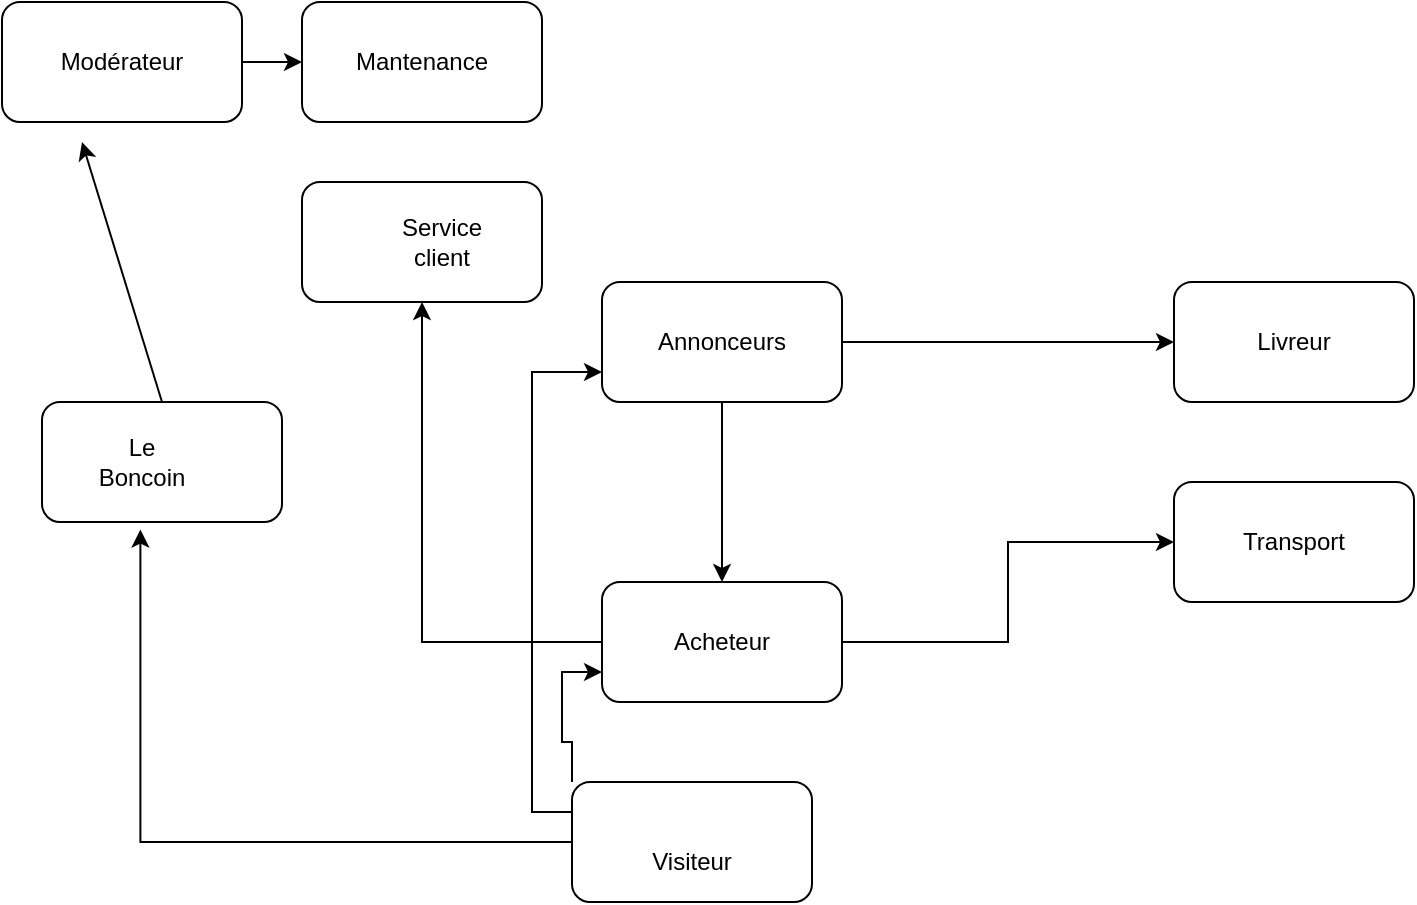<mxfile version="13.6.9" type="github">
  <diagram id="FIaRUXPig98ccB-cgBz1" name="Page-1">
    <mxGraphModel dx="1038" dy="580" grid="1" gridSize="10" guides="1" tooltips="1" connect="1" arrows="1" fold="1" page="1" pageScale="1" pageWidth="850" pageHeight="1400" math="0" shadow="0">
      <root>
        <mxCell id="0" />
        <mxCell id="1" parent="0" />
        <mxCell id="pIoSxr6iSQayTTjgHiG2-1" value="" style="rounded=1;whiteSpace=wrap;html=1;" vertex="1" parent="1">
          <mxGeometry x="100" y="240" width="120" height="60" as="geometry" />
        </mxCell>
        <mxCell id="pIoSxr6iSQayTTjgHiG2-2" value="" style="rounded=1;whiteSpace=wrap;html=1;" vertex="1" parent="1">
          <mxGeometry x="666" y="180" width="120" height="60" as="geometry" />
        </mxCell>
        <mxCell id="pIoSxr6iSQayTTjgHiG2-24" style="edgeStyle=orthogonalEdgeStyle;rounded=0;orthogonalLoop=1;jettySize=auto;html=1;exitX=0.5;exitY=1;exitDx=0;exitDy=0;" edge="1" parent="1" source="pIoSxr6iSQayTTjgHiG2-3" target="pIoSxr6iSQayTTjgHiG2-4">
          <mxGeometry relative="1" as="geometry" />
        </mxCell>
        <mxCell id="pIoSxr6iSQayTTjgHiG2-28" style="edgeStyle=orthogonalEdgeStyle;rounded=0;orthogonalLoop=1;jettySize=auto;html=1;exitX=1;exitY=0.5;exitDx=0;exitDy=0;entryX=0;entryY=0.5;entryDx=0;entryDy=0;" edge="1" parent="1" source="pIoSxr6iSQayTTjgHiG2-3" target="pIoSxr6iSQayTTjgHiG2-2">
          <mxGeometry relative="1" as="geometry" />
        </mxCell>
        <mxCell id="pIoSxr6iSQayTTjgHiG2-3" value="" style="rounded=1;whiteSpace=wrap;html=1;" vertex="1" parent="1">
          <mxGeometry x="380" y="180" width="120" height="60" as="geometry" />
        </mxCell>
        <mxCell id="pIoSxr6iSQayTTjgHiG2-23" style="edgeStyle=orthogonalEdgeStyle;rounded=0;orthogonalLoop=1;jettySize=auto;html=1;exitX=0;exitY=0.5;exitDx=0;exitDy=0;entryX=0.5;entryY=1;entryDx=0;entryDy=0;" edge="1" parent="1" source="pIoSxr6iSQayTTjgHiG2-4" target="pIoSxr6iSQayTTjgHiG2-17">
          <mxGeometry relative="1" as="geometry" />
        </mxCell>
        <mxCell id="pIoSxr6iSQayTTjgHiG2-29" style="edgeStyle=orthogonalEdgeStyle;rounded=0;orthogonalLoop=1;jettySize=auto;html=1;exitX=1;exitY=0.5;exitDx=0;exitDy=0;entryX=0;entryY=0.5;entryDx=0;entryDy=0;" edge="1" parent="1" source="pIoSxr6iSQayTTjgHiG2-4" target="pIoSxr6iSQayTTjgHiG2-6">
          <mxGeometry relative="1" as="geometry" />
        </mxCell>
        <mxCell id="pIoSxr6iSQayTTjgHiG2-4" value="" style="rounded=1;whiteSpace=wrap;html=1;" vertex="1" parent="1">
          <mxGeometry x="380" y="330" width="120" height="60" as="geometry" />
        </mxCell>
        <mxCell id="pIoSxr6iSQayTTjgHiG2-22" style="edgeStyle=orthogonalEdgeStyle;rounded=0;orthogonalLoop=1;jettySize=auto;html=1;exitX=1;exitY=0.5;exitDx=0;exitDy=0;entryX=0;entryY=0.5;entryDx=0;entryDy=0;" edge="1" parent="1" source="pIoSxr6iSQayTTjgHiG2-5" target="pIoSxr6iSQayTTjgHiG2-16">
          <mxGeometry relative="1" as="geometry" />
        </mxCell>
        <mxCell id="pIoSxr6iSQayTTjgHiG2-5" value="" style="rounded=1;whiteSpace=wrap;html=1;" vertex="1" parent="1">
          <mxGeometry x="80" y="40" width="120" height="60" as="geometry" />
        </mxCell>
        <mxCell id="pIoSxr6iSQayTTjgHiG2-6" value="" style="rounded=1;whiteSpace=wrap;html=1;" vertex="1" parent="1">
          <mxGeometry x="666" y="280" width="120" height="60" as="geometry" />
        </mxCell>
        <mxCell id="pIoSxr6iSQayTTjgHiG2-7" value="Le Boncoin&lt;br&gt;" style="text;html=1;strokeColor=none;fillColor=none;align=center;verticalAlign=middle;whiteSpace=wrap;rounded=0;" vertex="1" parent="1">
          <mxGeometry x="130" y="260" width="40" height="20" as="geometry" />
        </mxCell>
        <mxCell id="pIoSxr6iSQayTTjgHiG2-8" value="Livreur" style="text;html=1;strokeColor=none;fillColor=none;align=center;verticalAlign=middle;whiteSpace=wrap;rounded=0;" vertex="1" parent="1">
          <mxGeometry x="706" y="200" width="40" height="20" as="geometry" />
        </mxCell>
        <mxCell id="pIoSxr6iSQayTTjgHiG2-9" value="Annonceurs" style="text;html=1;strokeColor=none;fillColor=none;align=center;verticalAlign=middle;whiteSpace=wrap;rounded=0;" vertex="1" parent="1">
          <mxGeometry x="420" y="200" width="40" height="20" as="geometry" />
        </mxCell>
        <mxCell id="pIoSxr6iSQayTTjgHiG2-10" value="Acheteur" style="text;html=1;strokeColor=none;fillColor=none;align=center;verticalAlign=middle;whiteSpace=wrap;rounded=0;" vertex="1" parent="1">
          <mxGeometry x="420" y="350" width="40" height="20" as="geometry" />
        </mxCell>
        <mxCell id="pIoSxr6iSQayTTjgHiG2-11" value="Modérateur&lt;br&gt;" style="text;html=1;strokeColor=none;fillColor=none;align=center;verticalAlign=middle;whiteSpace=wrap;rounded=0;" vertex="1" parent="1">
          <mxGeometry x="120" y="60" width="40" height="20" as="geometry" />
        </mxCell>
        <mxCell id="pIoSxr6iSQayTTjgHiG2-12" value="Transport" style="text;html=1;strokeColor=none;fillColor=none;align=center;verticalAlign=middle;whiteSpace=wrap;rounded=0;" vertex="1" parent="1">
          <mxGeometry x="706" y="300" width="40" height="20" as="geometry" />
        </mxCell>
        <mxCell id="pIoSxr6iSQayTTjgHiG2-16" value="" style="rounded=1;whiteSpace=wrap;html=1;" vertex="1" parent="1">
          <mxGeometry x="230" y="40" width="120" height="60" as="geometry" />
        </mxCell>
        <mxCell id="pIoSxr6iSQayTTjgHiG2-15" value="Mantenance" style="text;html=1;strokeColor=none;fillColor=none;align=center;verticalAlign=middle;whiteSpace=wrap;rounded=0;" vertex="1" parent="1">
          <mxGeometry x="270" y="60" width="40" height="20" as="geometry" />
        </mxCell>
        <mxCell id="pIoSxr6iSQayTTjgHiG2-17" value="" style="rounded=1;whiteSpace=wrap;html=1;" vertex="1" parent="1">
          <mxGeometry x="230" y="130" width="120" height="60" as="geometry" />
        </mxCell>
        <mxCell id="pIoSxr6iSQayTTjgHiG2-18" value="Service client" style="text;html=1;strokeColor=none;fillColor=none;align=center;verticalAlign=middle;whiteSpace=wrap;rounded=0;" vertex="1" parent="1">
          <mxGeometry x="280" y="150" width="40" height="20" as="geometry" />
        </mxCell>
        <mxCell id="pIoSxr6iSQayTTjgHiG2-25" style="edgeStyle=orthogonalEdgeStyle;rounded=0;orthogonalLoop=1;jettySize=auto;html=1;exitX=0;exitY=0.5;exitDx=0;exitDy=0;entryX=0.41;entryY=1.063;entryDx=0;entryDy=0;entryPerimeter=0;" edge="1" parent="1" source="pIoSxr6iSQayTTjgHiG2-20" target="pIoSxr6iSQayTTjgHiG2-1">
          <mxGeometry relative="1" as="geometry" />
        </mxCell>
        <mxCell id="pIoSxr6iSQayTTjgHiG2-26" style="edgeStyle=orthogonalEdgeStyle;rounded=0;orthogonalLoop=1;jettySize=auto;html=1;exitX=0;exitY=0;exitDx=0;exitDy=0;entryX=0;entryY=0.75;entryDx=0;entryDy=0;" edge="1" parent="1" source="pIoSxr6iSQayTTjgHiG2-20" target="pIoSxr6iSQayTTjgHiG2-4">
          <mxGeometry relative="1" as="geometry" />
        </mxCell>
        <mxCell id="pIoSxr6iSQayTTjgHiG2-27" style="edgeStyle=orthogonalEdgeStyle;rounded=0;orthogonalLoop=1;jettySize=auto;html=1;exitX=0;exitY=0.25;exitDx=0;exitDy=0;entryX=0;entryY=0.75;entryDx=0;entryDy=0;" edge="1" parent="1" source="pIoSxr6iSQayTTjgHiG2-20" target="pIoSxr6iSQayTTjgHiG2-3">
          <mxGeometry relative="1" as="geometry" />
        </mxCell>
        <mxCell id="pIoSxr6iSQayTTjgHiG2-20" value="" style="rounded=1;whiteSpace=wrap;html=1;" vertex="1" parent="1">
          <mxGeometry x="365" y="430" width="120" height="60" as="geometry" />
        </mxCell>
        <mxCell id="pIoSxr6iSQayTTjgHiG2-14" value="Visiteur" style="text;html=1;strokeColor=none;fillColor=none;align=center;verticalAlign=middle;whiteSpace=wrap;rounded=0;" vertex="1" parent="1">
          <mxGeometry x="405" y="460" width="40" height="20" as="geometry" />
        </mxCell>
        <mxCell id="pIoSxr6iSQayTTjgHiG2-21" value="" style="endArrow=classic;html=1;exitX=0.5;exitY=0;exitDx=0;exitDy=0;" edge="1" parent="1" source="pIoSxr6iSQayTTjgHiG2-1">
          <mxGeometry width="50" height="50" relative="1" as="geometry">
            <mxPoint x="320" y="270" as="sourcePoint" />
            <mxPoint x="120" y="110" as="targetPoint" />
            <Array as="points">
              <mxPoint x="120" y="110" />
            </Array>
          </mxGeometry>
        </mxCell>
      </root>
    </mxGraphModel>
  </diagram>
</mxfile>
